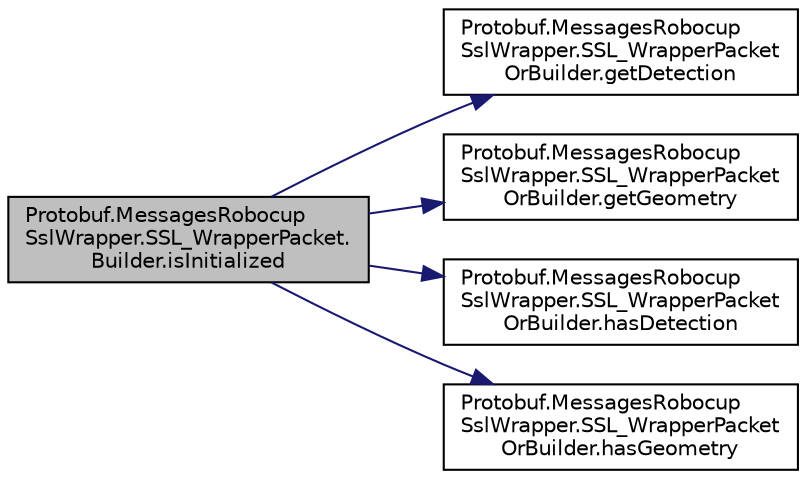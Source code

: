 digraph "Protobuf.MessagesRobocupSslWrapper.SSL_WrapperPacket.Builder.isInitialized"
{
 // INTERACTIVE_SVG=YES
  edge [fontname="Helvetica",fontsize="10",labelfontname="Helvetica",labelfontsize="10"];
  node [fontname="Helvetica",fontsize="10",shape=record];
  rankdir="LR";
  Node1 [label="Protobuf.MessagesRobocup\lSslWrapper.SSL_WrapperPacket.\lBuilder.isInitialized",height=0.2,width=0.4,color="black", fillcolor="grey75", style="filled", fontcolor="black"];
  Node1 -> Node2 [color="midnightblue",fontsize="10",style="solid",fontname="Helvetica"];
  Node2 [label="Protobuf.MessagesRobocup\lSslWrapper.SSL_WrapperPacket\lOrBuilder.getDetection",height=0.2,width=0.4,color="black", fillcolor="white", style="filled",URL="$df/dd3/interface_protobuf_1_1_messages_robocup_ssl_wrapper_1_1_s_s_l___wrapper_packet_or_builder.html#a71374618bdff83b59a1e2669eb5bbe29"];
  Node1 -> Node3 [color="midnightblue",fontsize="10",style="solid",fontname="Helvetica"];
  Node3 [label="Protobuf.MessagesRobocup\lSslWrapper.SSL_WrapperPacket\lOrBuilder.getGeometry",height=0.2,width=0.4,color="black", fillcolor="white", style="filled",URL="$df/dd3/interface_protobuf_1_1_messages_robocup_ssl_wrapper_1_1_s_s_l___wrapper_packet_or_builder.html#a50cd9fb0cf93873ea3b9d3d4f742fbd5"];
  Node1 -> Node4 [color="midnightblue",fontsize="10",style="solid",fontname="Helvetica"];
  Node4 [label="Protobuf.MessagesRobocup\lSslWrapper.SSL_WrapperPacket\lOrBuilder.hasDetection",height=0.2,width=0.4,color="black", fillcolor="white", style="filled",URL="$df/dd3/interface_protobuf_1_1_messages_robocup_ssl_wrapper_1_1_s_s_l___wrapper_packet_or_builder.html#a2752cdd3e854b27464a8619111a29667"];
  Node1 -> Node5 [color="midnightblue",fontsize="10",style="solid",fontname="Helvetica"];
  Node5 [label="Protobuf.MessagesRobocup\lSslWrapper.SSL_WrapperPacket\lOrBuilder.hasGeometry",height=0.2,width=0.4,color="black", fillcolor="white", style="filled",URL="$df/dd3/interface_protobuf_1_1_messages_robocup_ssl_wrapper_1_1_s_s_l___wrapper_packet_or_builder.html#acb24d3dd3e06cae1a889423503bc1b47"];
}
